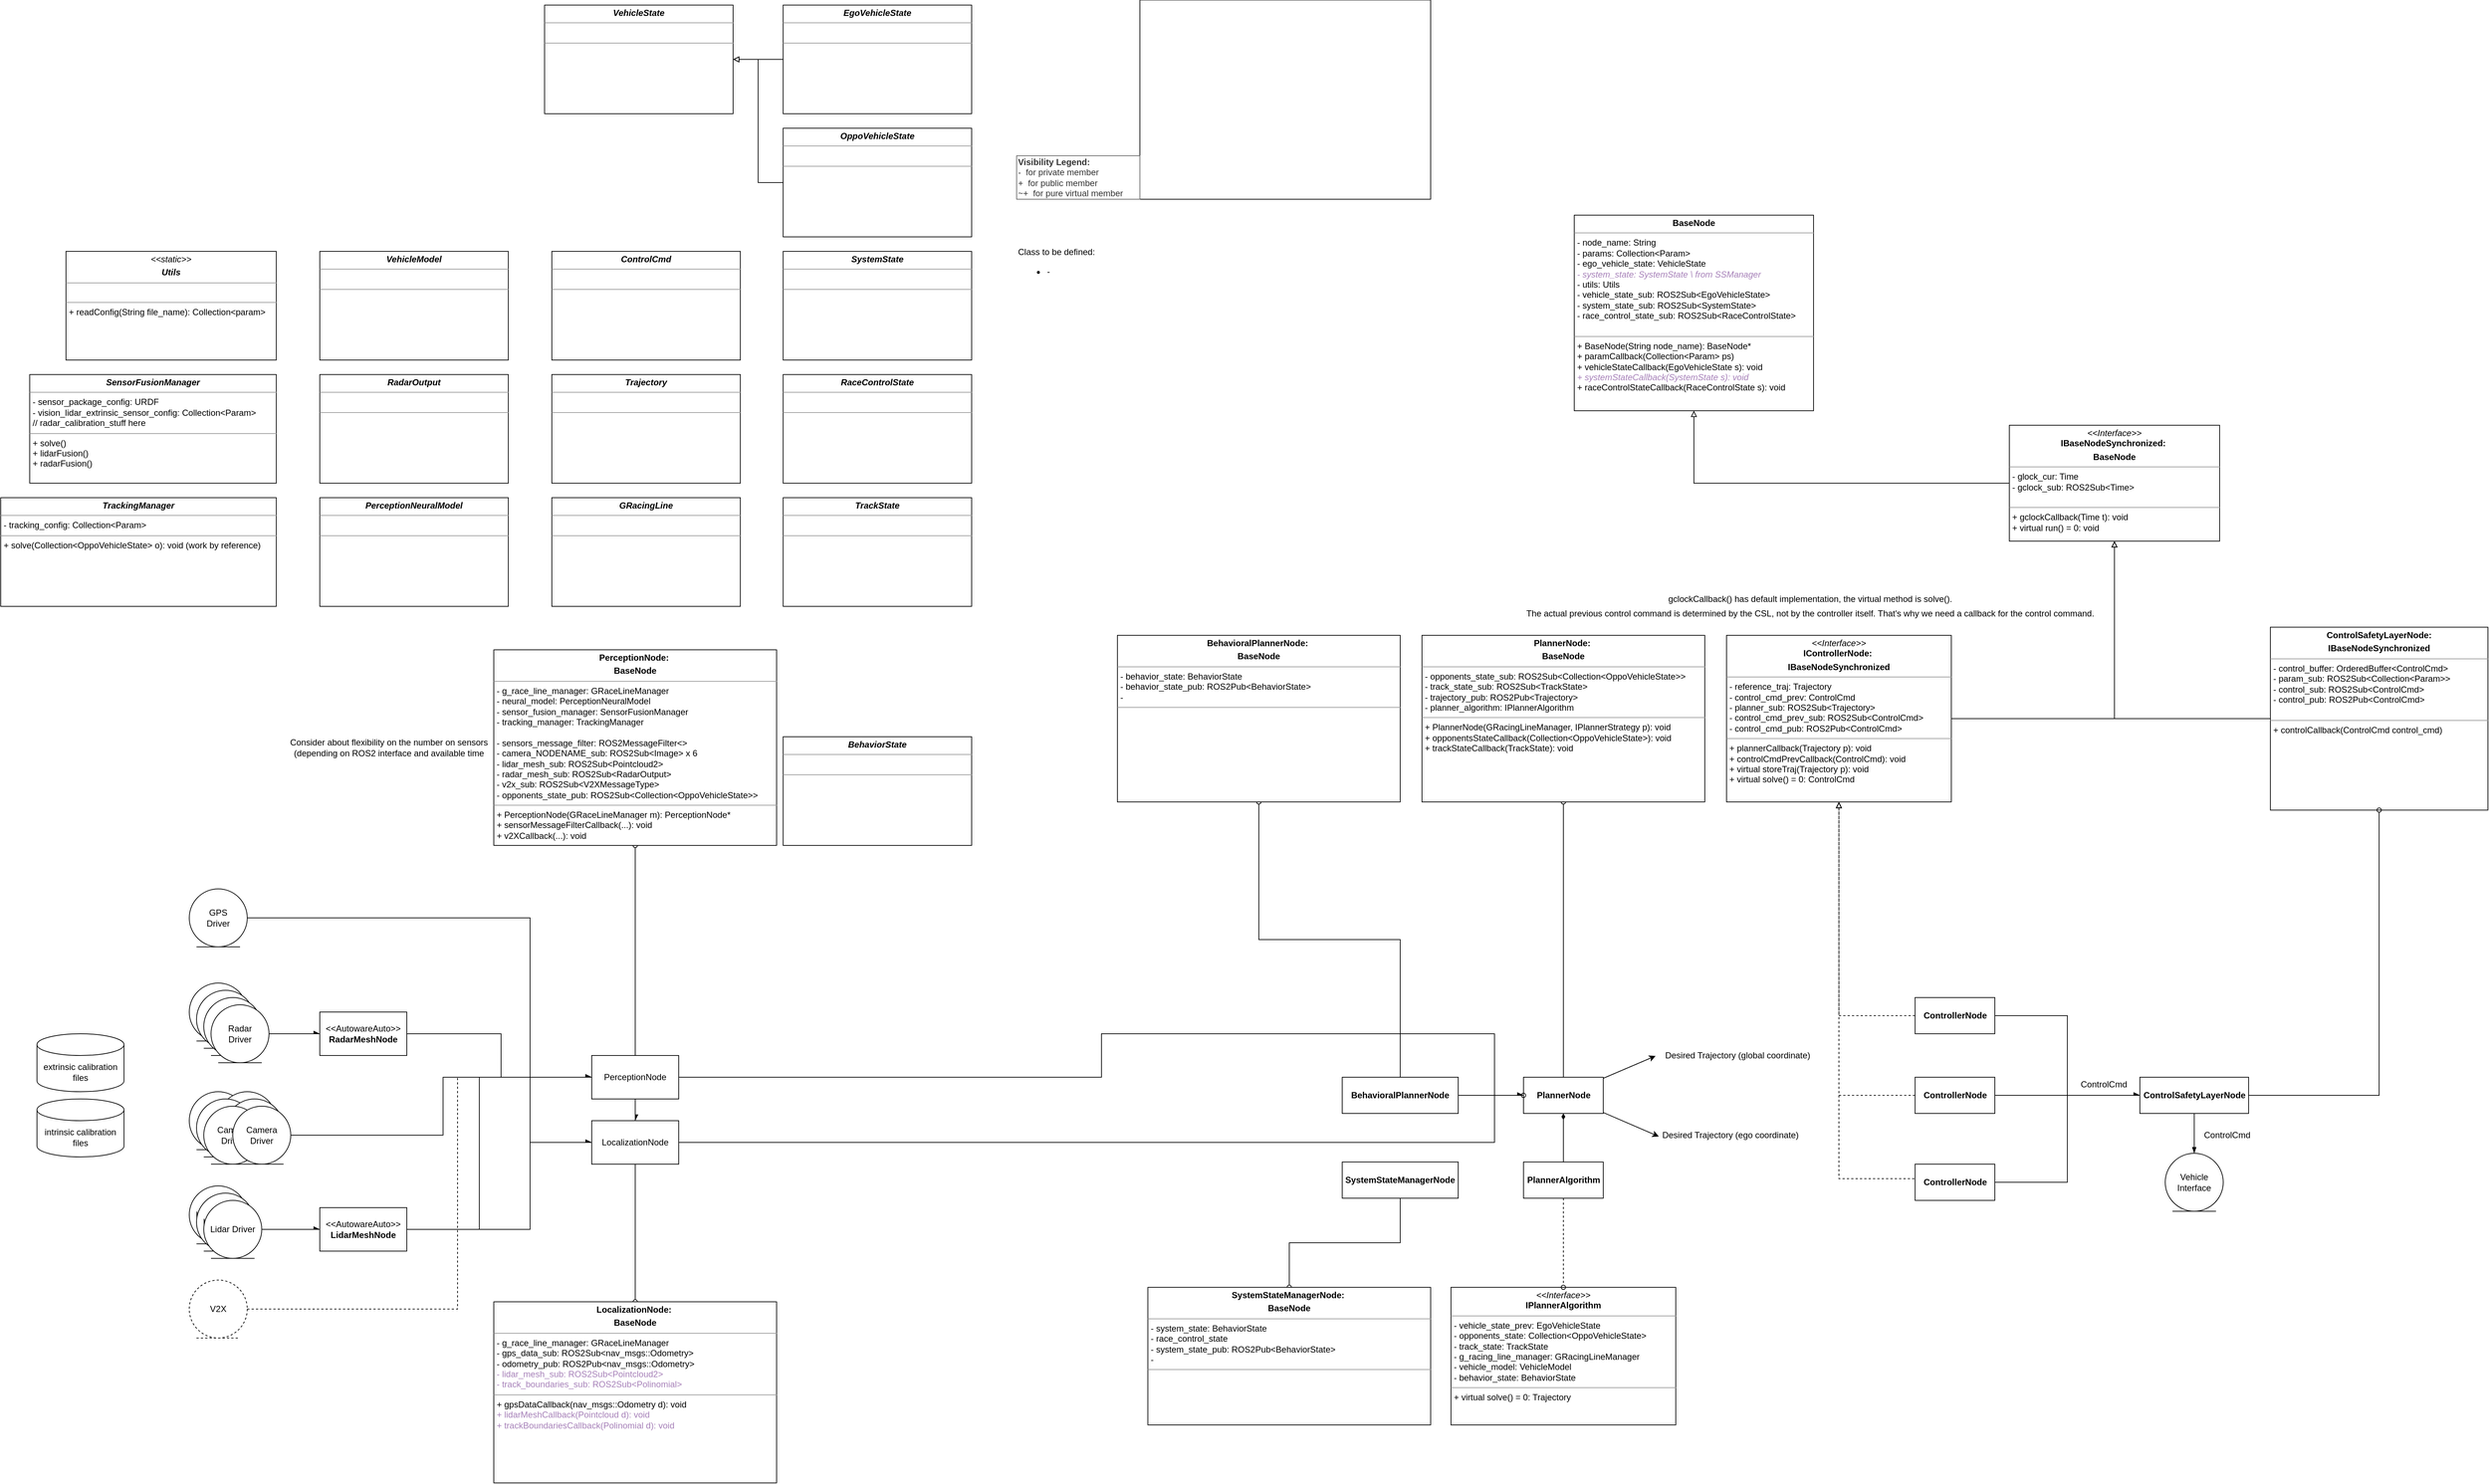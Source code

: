 <mxfile version="14.7.7" type="github">
  <diagram id="GWaFEUvVle04y2DJGK1i" name="Page-1">
    <mxGraphModel dx="4213" dy="1341" grid="1" gridSize="10" guides="1" tooltips="1" connect="1" arrows="1" fold="1" page="1" pageScale="1" pageWidth="1169" pageHeight="827" math="0" shadow="0">
      <root>
        <mxCell id="0" />
        <mxCell id="1" parent="0" />
        <mxCell id="kVEoM7wyfx6DlVpUFISO-16" style="rounded=0;orthogonalLoop=1;jettySize=auto;html=1;entryX=0.5;entryY=1;entryDx=0;entryDy=0;endArrow=block;endFill=0;edgeStyle=orthogonalEdgeStyle;dashed=1;" parent="1" source="kVEoM7wyfx6DlVpUFISO-14" target="kVEoM7wyfx6DlVpUFISO-24" edge="1">
          <mxGeometry relative="1" as="geometry">
            <mxPoint x="-75" y="160.0" as="targetPoint" />
            <Array as="points">
              <mxPoint x="-35" y="575" />
            </Array>
          </mxGeometry>
        </mxCell>
        <mxCell id="kVEoM7wyfx6DlVpUFISO-41" style="edgeStyle=orthogonalEdgeStyle;rounded=0;orthogonalLoop=1;jettySize=auto;html=1;entryX=0;entryY=0.5;entryDx=0;entryDy=0;endArrow=async;endFill=1;" parent="1" source="kVEoM7wyfx6DlVpUFISO-14" target="kVEoM7wyfx6DlVpUFISO-29" edge="1">
          <mxGeometry relative="1" as="geometry" />
        </mxCell>
        <mxCell id="kVEoM7wyfx6DlVpUFISO-14" value="ControllerNode" style="html=1;fontStyle=1" parent="1" vertex="1">
          <mxGeometry x="70" y="550" width="110" height="50" as="geometry" />
        </mxCell>
        <mxCell id="kVEoM7wyfx6DlVpUFISO-15" value="" style="shape=image;verticalLabelPosition=bottom;labelBackgroundColor=#ffffff;verticalAlign=top;aspect=fixed;imageAspect=0;image=https://i.stack.imgur.com/2ajCN.gif;imageBorder=#000000;" parent="1" vertex="1">
          <mxGeometry x="-999" y="-827" width="401" height="275" as="geometry" />
        </mxCell>
        <mxCell id="kVEoM7wyfx6DlVpUFISO-20" style="edgeStyle=orthogonalEdgeStyle;rounded=0;orthogonalLoop=1;jettySize=auto;html=1;entryX=0.5;entryY=1;entryDx=0;entryDy=0;endArrow=block;endFill=0;dashed=1;exitX=0;exitY=0.5;exitDx=0;exitDy=0;" parent="1" source="kVEoM7wyfx6DlVpUFISO-17" target="kVEoM7wyfx6DlVpUFISO-24" edge="1">
          <mxGeometry relative="1" as="geometry">
            <mxPoint x="-75" y="160.0" as="targetPoint" />
            <Array as="points">
              <mxPoint x="70" y="800" />
              <mxPoint x="-35" y="800" />
            </Array>
          </mxGeometry>
        </mxCell>
        <mxCell id="kVEoM7wyfx6DlVpUFISO-43" style="edgeStyle=orthogonalEdgeStyle;rounded=0;orthogonalLoop=1;jettySize=auto;html=1;entryX=0;entryY=0.5;entryDx=0;entryDy=0;endArrow=async;endFill=1;" parent="1" source="kVEoM7wyfx6DlVpUFISO-17" target="kVEoM7wyfx6DlVpUFISO-29" edge="1">
          <mxGeometry relative="1" as="geometry" />
        </mxCell>
        <mxCell id="kVEoM7wyfx6DlVpUFISO-17" value="ControllerNode" style="html=1;fontStyle=1" parent="1" vertex="1">
          <mxGeometry x="70" y="780" width="110" height="50" as="geometry" />
        </mxCell>
        <mxCell id="kVEoM7wyfx6DlVpUFISO-19" style="edgeStyle=orthogonalEdgeStyle;rounded=0;orthogonalLoop=1;jettySize=auto;html=1;endArrow=block;endFill=0;entryX=0.5;entryY=1;entryDx=0;entryDy=0;dashed=1;" parent="1" source="kVEoM7wyfx6DlVpUFISO-18" target="kVEoM7wyfx6DlVpUFISO-24" edge="1">
          <mxGeometry relative="1" as="geometry">
            <mxPoint x="-50" y="180" as="targetPoint" />
            <Array as="points">
              <mxPoint x="-35" y="685" />
            </Array>
          </mxGeometry>
        </mxCell>
        <mxCell id="kVEoM7wyfx6DlVpUFISO-42" style="edgeStyle=orthogonalEdgeStyle;rounded=0;orthogonalLoop=1;jettySize=auto;html=1;endArrow=async;endFill=1;" parent="1" source="kVEoM7wyfx6DlVpUFISO-18" target="kVEoM7wyfx6DlVpUFISO-29" edge="1">
          <mxGeometry relative="1" as="geometry" />
        </mxCell>
        <mxCell id="kVEoM7wyfx6DlVpUFISO-18" value="ControllerNode" style="html=1;fontStyle=1" parent="1" vertex="1">
          <mxGeometry x="70" y="660" width="110" height="50" as="geometry" />
        </mxCell>
        <mxCell id="kVEoM7wyfx6DlVpUFISO-39" style="edgeStyle=orthogonalEdgeStyle;rounded=0;orthogonalLoop=1;jettySize=auto;html=1;entryX=0.5;entryY=1;entryDx=0;entryDy=0;endArrow=block;endFill=0;" parent="1" source="kVEoM7wyfx6DlVpUFISO-24" target="kVEoM7wyfx6DlVpUFISO-36" edge="1">
          <mxGeometry relative="1" as="geometry" />
        </mxCell>
        <mxCell id="kVEoM7wyfx6DlVpUFISO-24" value="&lt;p style=&quot;margin: 0px ; margin-top: 4px ; text-align: center&quot;&gt;&lt;i&gt;&amp;lt;&amp;lt;Interface&amp;gt;&amp;gt;&lt;/i&gt;&lt;br&gt;&lt;b&gt;IControllerNode:&amp;nbsp;&lt;/b&gt;&lt;/p&gt;&lt;p style=&quot;margin: 0px ; margin-top: 4px ; text-align: center&quot;&gt;&lt;b&gt;IBaseNodeSynchronized&lt;/b&gt;&lt;/p&gt;&lt;hr size=&quot;1&quot;&gt;&lt;p style=&quot;margin: 0px 0px 0px 4px&quot;&gt;&lt;span&gt;- reference_traj: Trajectory&lt;/span&gt;&lt;br&gt;&lt;/p&gt;&lt;p style=&quot;margin: 0px ; margin-left: 4px&quot;&gt;&lt;span&gt;- control_cmd_prev: ControlCmd&lt;/span&gt;&lt;br&gt;&lt;/p&gt;&lt;p style=&quot;margin: 0px ; margin-left: 4px&quot;&gt;&lt;span&gt;- planner_sub: ROS2Sub&amp;lt;Trajectory&amp;gt;&lt;/span&gt;&lt;br&gt;&lt;/p&gt;&lt;p style=&quot;margin: 0px ; margin-left: 4px&quot;&gt;&lt;span&gt;- control_cmd_prev_sub: ROS2Sub&amp;lt;ControlCmd&amp;gt;&lt;/span&gt;&lt;br&gt;&lt;/p&gt;&lt;p style=&quot;margin: 0px ; margin-left: 4px&quot;&gt;- control_cmd_pub: ROS2Pub&amp;lt;ControlCmd&amp;gt;&lt;/p&gt;&lt;hr size=&quot;1&quot;&gt;&lt;p style=&quot;margin: 0px ; margin-left: 4px&quot;&gt;&lt;span&gt;+ plannerCallback(Trajectory&amp;nbsp;p): void&lt;/span&gt;&lt;br&gt;&lt;/p&gt;&lt;p style=&quot;margin: 0px ; margin-left: 4px&quot;&gt;&lt;span&gt;+ controlCmdPrevCallback(ControlCmd): void&lt;/span&gt;&lt;br&gt;&lt;/p&gt;&lt;p style=&quot;margin: 0px ; margin-left: 4px&quot;&gt;+ virtual storeTraj(Trajectory p): void&lt;br&gt;+ virtual solve() = 0: ControlCmd&lt;/p&gt;" style="verticalAlign=top;align=left;overflow=fill;fontSize=12;fontFamily=Helvetica;html=1;" parent="1" vertex="1">
          <mxGeometry x="-190" y="50" width="310" height="230" as="geometry" />
        </mxCell>
        <mxCell id="kVEoM7wyfx6DlVpUFISO-25" value="gclockCallback() has default implementation, the virtual method is solve()." style="text;html=1;align=center;verticalAlign=middle;resizable=0;points=[];autosize=1;strokeColor=none;" parent="1" vertex="1">
          <mxGeometry x="-280" y="-10" width="410" height="20" as="geometry" />
        </mxCell>
        <mxCell id="kVEoM7wyfx6DlVpUFISO-26" value="&lt;p style=&quot;margin: 0px ; margin-top: 4px ; text-align: center&quot;&gt;&lt;b&gt;ControlSafetyLayerNode:&lt;/b&gt;&lt;/p&gt;&lt;p style=&quot;margin: 0px ; margin-top: 4px ; text-align: center&quot;&gt;&lt;b&gt;IBaseNodeSynchronized&lt;/b&gt;&lt;b&gt;&lt;br&gt;&lt;/b&gt;&lt;/p&gt;&lt;hr size=&quot;1&quot;&gt;&lt;p style=&quot;margin: 0px ; margin-left: 4px&quot;&gt;&lt;span&gt;- control_buffer: OrderedBuffer&amp;lt;ControlCmd&amp;gt;&lt;/span&gt;&lt;br&gt;&lt;/p&gt;&lt;p style=&quot;margin: 0px 0px 0px 4px&quot;&gt;&lt;span&gt;- param_sub: ROS2Sub&amp;lt;Collection&amp;lt;Param&amp;gt;&amp;gt;&lt;/span&gt;&lt;br&gt;&lt;/p&gt;&lt;p style=&quot;margin: 0px ; margin-left: 4px&quot;&gt;- control_sub: ROS2Sub&amp;lt;ControlCmd&amp;gt;&lt;br&gt;&lt;/p&gt;&lt;p style=&quot;margin: 0px ; margin-left: 4px&quot;&gt;&lt;span&gt;- control_pub: ROS2Pub&amp;lt;ControlCmd&amp;gt;&lt;/span&gt;&lt;br&gt;&lt;/p&gt;&lt;p style=&quot;margin: 0px ; margin-left: 4px&quot;&gt;&lt;br&gt;&lt;/p&gt;&lt;hr size=&quot;1&quot;&gt;&lt;p style=&quot;margin: 0px 0px 0px 4px&quot;&gt;&lt;span&gt;+ controlCallback(ControlCmd control_cmd)&lt;/span&gt;&lt;/p&gt;" style="verticalAlign=top;align=left;overflow=fill;fontSize=12;fontFamily=Helvetica;html=1;" parent="1" vertex="1">
          <mxGeometry x="560" y="38.75" width="300" height="252.5" as="geometry" />
        </mxCell>
        <mxCell id="kVEoM7wyfx6DlVpUFISO-28" value="&lt;b&gt;Visibility Legend:&amp;nbsp;&lt;/b&gt;&lt;br&gt;-&amp;nbsp;&lt;span style=&quot;white-space: pre&quot;&gt; &lt;/span&gt;for private member&lt;br&gt;+&amp;nbsp;&lt;span style=&quot;white-space: pre&quot;&gt; &lt;/span&gt;for public member&lt;br&gt;~+ &lt;span style=&quot;white-space: pre&quot;&gt; &lt;/span&gt;for pure virtual member&amp;nbsp;" style="text;html=1;align=left;verticalAlign=middle;resizable=0;points=[];autosize=1;strokeColor=#666666;fontColor=#333333;fillColor=#FFFFFF;" parent="1" vertex="1">
          <mxGeometry x="-1169" y="-612" width="170" height="60" as="geometry" />
        </mxCell>
        <mxCell id="kVEoM7wyfx6DlVpUFISO-30" style="edgeStyle=orthogonalEdgeStyle;rounded=0;orthogonalLoop=1;jettySize=auto;html=1;entryX=0.5;entryY=1;entryDx=0;entryDy=0;endArrow=oval;endFill=0;" parent="1" source="kVEoM7wyfx6DlVpUFISO-29" target="kVEoM7wyfx6DlVpUFISO-26" edge="1">
          <mxGeometry relative="1" as="geometry" />
        </mxCell>
        <mxCell id="kVEoM7wyfx6DlVpUFISO-44" style="edgeStyle=orthogonalEdgeStyle;rounded=0;orthogonalLoop=1;jettySize=auto;html=1;endArrow=blockThin;endFill=1;" parent="1" source="kVEoM7wyfx6DlVpUFISO-29" target="kVEoM7wyfx6DlVpUFISO-40" edge="1">
          <mxGeometry relative="1" as="geometry" />
        </mxCell>
        <mxCell id="kVEoM7wyfx6DlVpUFISO-29" value="&lt;b&gt;ControlSafetyLayerNode&lt;br&gt;&lt;/b&gt;" style="html=1;" parent="1" vertex="1">
          <mxGeometry x="380" y="660" width="150" height="50" as="geometry" />
        </mxCell>
        <mxCell id="kVEoM7wyfx6DlVpUFISO-32" value="The actual previous control command is determined by the CSL, not by the controller itself. That&#39;s why we need a callback for the control command." style="text;html=1;align=center;verticalAlign=middle;resizable=0;points=[];autosize=1;strokeColor=none;" parent="1" vertex="1">
          <mxGeometry x="-475" y="10" width="800" height="20" as="geometry" />
        </mxCell>
        <mxCell id="kVEoM7wyfx6DlVpUFISO-33" value="&lt;p style=&quot;margin: 0px ; margin-top: 4px ; text-align: center&quot;&gt;&lt;b&gt;BaseNode&lt;/b&gt;&lt;/p&gt;&lt;hr size=&quot;1&quot;&gt;&lt;p style=&quot;margin: 0px 0px 0px 4px&quot;&gt;- node_name: String&lt;/p&gt;&lt;p style=&quot;margin: 0px 0px 0px 4px&quot;&gt;- params: Collection&amp;lt;Param&amp;gt;&lt;/p&gt;&lt;p style=&quot;margin: 0px 0px 0px 4px&quot;&gt;- ego_vehicle_state: VehicleState&lt;br&gt;&lt;/p&gt;&lt;p style=&quot;margin: 0px 0px 0px 4px&quot;&gt;&lt;i&gt;&lt;font color=&quot;#a680b8&quot;&gt;- system_state: SystemState \\ from SSManager&lt;/font&gt;&lt;/i&gt;&lt;/p&gt;&lt;p style=&quot;margin: 0px 0px 0px 4px&quot;&gt;- utils: Utils&lt;/p&gt;&lt;p style=&quot;margin: 0px 0px 0px 4px&quot;&gt;- vehicle_state_sub: ROS2Sub&amp;lt;EgoVehicleState&amp;gt;&lt;/p&gt;&lt;p style=&quot;margin: 0px 0px 0px 4px&quot;&gt;- system_state_sub: ROS2Sub&amp;lt;SystemState&amp;gt;&lt;/p&gt;&lt;p style=&quot;margin: 0px 0px 0px 4px&quot;&gt;- race_control_state_sub: ROS2Sub&amp;lt;RaceControlState&amp;gt;&lt;br&gt;&lt;/p&gt;&lt;div&gt;&lt;br&gt;&lt;/div&gt;&lt;hr size=&quot;1&quot;&gt;&lt;p style=&quot;margin: 0px 0px 0px 4px&quot;&gt;+ BaseNode(String node_name): BaseNode*&lt;/p&gt;&lt;p style=&quot;margin: 0px 0px 0px 4px&quot;&gt;+ paramCallback(Collection&amp;lt;Param&amp;gt; ps)&lt;/p&gt;&lt;p style=&quot;margin: 0px 0px 0px 4px&quot;&gt;&lt;span&gt;+ vehicleStateCallback(&lt;/span&gt;EgoVehicleState&lt;span&gt;&amp;nbsp;s): void&lt;/span&gt;&lt;br&gt;&lt;/p&gt;&lt;p style=&quot;margin: 0px 0px 0px 4px&quot;&gt;&lt;font color=&quot;#a680b8&quot;&gt;&lt;i&gt;+ systemStateCallback(SystemState s): void&lt;/i&gt;&lt;/font&gt;&lt;/p&gt;&lt;p style=&quot;margin: 0px 0px 0px 4px&quot;&gt;+ raceControlStateCallback(RaceControlState s): void&lt;br&gt;&lt;/p&gt;&lt;div&gt;&lt;br&gt;&lt;/div&gt;&lt;div&gt;&lt;br&gt;&lt;/div&gt;" style="verticalAlign=top;align=left;overflow=fill;fontSize=12;fontFamily=Helvetica;html=1;fillColor=#FFFFFF;" parent="1" vertex="1">
          <mxGeometry x="-400" y="-530" width="330" height="270" as="geometry" />
        </mxCell>
        <mxCell id="kVEoM7wyfx6DlVpUFISO-37" value="" style="edgeStyle=orthogonalEdgeStyle;rounded=0;orthogonalLoop=1;jettySize=auto;html=1;endArrow=block;endFill=0;" parent="1" source="kVEoM7wyfx6DlVpUFISO-36" target="kVEoM7wyfx6DlVpUFISO-33" edge="1">
          <mxGeometry relative="1" as="geometry" />
        </mxCell>
        <mxCell id="kVEoM7wyfx6DlVpUFISO-38" style="edgeStyle=orthogonalEdgeStyle;rounded=0;orthogonalLoop=1;jettySize=auto;html=1;endArrow=block;endFill=0;exitX=0;exitY=0.5;exitDx=0;exitDy=0;" parent="1" source="kVEoM7wyfx6DlVpUFISO-26" target="kVEoM7wyfx6DlVpUFISO-36" edge="1">
          <mxGeometry relative="1" as="geometry">
            <Array as="points">
              <mxPoint x="345" y="165" />
            </Array>
          </mxGeometry>
        </mxCell>
        <mxCell id="kVEoM7wyfx6DlVpUFISO-36" value="&lt;p style=&quot;margin: 0px ; margin-top: 4px ; text-align: center&quot;&gt;&lt;i&gt;&amp;lt;&amp;lt;Interface&amp;gt;&amp;gt;&lt;/i&gt;&lt;br&gt;&lt;b&gt;IBaseNodeSynchronized:&amp;nbsp;&lt;/b&gt;&lt;/p&gt;&lt;p style=&quot;margin: 0px ; margin-top: 4px ; text-align: center&quot;&gt;&lt;b&gt;BaseNode&lt;/b&gt;&lt;/p&gt;&lt;hr size=&quot;1&quot;&gt;&lt;p style=&quot;margin: 0px 0px 0px 4px&quot;&gt;- glock_cur: Time&lt;/p&gt;&lt;p style=&quot;margin: 0px 0px 0px 4px&quot;&gt;- gclock_sub: ROS2Sub&amp;lt;Time&amp;gt;&lt;/p&gt;&lt;div&gt;&lt;br&gt;&lt;/div&gt;&lt;hr size=&quot;1&quot;&gt;&lt;p style=&quot;margin: 0px 0px 0px 4px&quot;&gt;+ gclockCallback(Time t): void&lt;br&gt;&lt;/p&gt;&lt;p style=&quot;margin: 0px 0px 0px 4px&quot;&gt;+ virtual run() = 0: void&lt;/p&gt;&lt;div&gt;&lt;br&gt;&lt;/div&gt;" style="verticalAlign=top;align=left;overflow=fill;fontSize=12;fontFamily=Helvetica;html=1;fillColor=#FFFFFF;" parent="1" vertex="1">
          <mxGeometry x="200" y="-240" width="290" height="160" as="geometry" />
        </mxCell>
        <mxCell id="kVEoM7wyfx6DlVpUFISO-40" value="Vehicle Interface" style="ellipse;shape=umlEntity;whiteSpace=wrap;html=1;fillColor=#FFFFFF;" parent="1" vertex="1">
          <mxGeometry x="415" y="765" width="80" height="80" as="geometry" />
        </mxCell>
        <mxCell id="kVEoM7wyfx6DlVpUFISO-45" value="ControlCmd" style="text;html=1;align=center;verticalAlign=middle;resizable=0;points=[];autosize=1;strokeColor=none;" parent="1" vertex="1">
          <mxGeometry x="290" y="660" width="80" height="20" as="geometry" />
        </mxCell>
        <mxCell id="kVEoM7wyfx6DlVpUFISO-46" value="ControlCmd" style="text;html=1;align=center;verticalAlign=middle;resizable=0;points=[];autosize=1;strokeColor=none;" parent="1" vertex="1">
          <mxGeometry x="460" y="730" width="80" height="20" as="geometry" />
        </mxCell>
        <mxCell id="X6_zLfN0Bw44AlQSeXI6-1" value="Desired Trajectory (global coordinate)" style="text;html=1;align=center;verticalAlign=middle;resizable=0;points=[];autosize=1;strokeColor=none;" vertex="1" parent="1">
          <mxGeometry x="-285" y="620" width="220" height="20" as="geometry" />
        </mxCell>
        <mxCell id="X6_zLfN0Bw44AlQSeXI6-2" value="Desired Trajectory (ego coordinate)" style="text;html=1;align=center;verticalAlign=middle;resizable=0;points=[];autosize=1;strokeColor=none;" vertex="1" parent="1">
          <mxGeometry x="-285" y="730" width="200" height="20" as="geometry" />
        </mxCell>
        <mxCell id="X6_zLfN0Bw44AlQSeXI6-4" style="rounded=0;orthogonalLoop=1;jettySize=auto;html=1;entryX=-0.013;entryY=0.532;entryDx=0;entryDy=0;entryPerimeter=0;" edge="1" parent="1" source="X6_zLfN0Bw44AlQSeXI6-3" target="X6_zLfN0Bw44AlQSeXI6-1">
          <mxGeometry relative="1" as="geometry" />
        </mxCell>
        <mxCell id="X6_zLfN0Bw44AlQSeXI6-5" style="edgeStyle=none;rounded=0;orthogonalLoop=1;jettySize=auto;html=1;entryX=0.008;entryY=0.588;entryDx=0;entryDy=0;entryPerimeter=0;" edge="1" parent="1" source="X6_zLfN0Bw44AlQSeXI6-3" target="X6_zLfN0Bw44AlQSeXI6-2">
          <mxGeometry relative="1" as="geometry" />
        </mxCell>
        <mxCell id="X6_zLfN0Bw44AlQSeXI6-10" style="edgeStyle=orthogonalEdgeStyle;rounded=0;orthogonalLoop=1;jettySize=auto;html=1;entryX=0.5;entryY=1;entryDx=0;entryDy=0;endArrow=oval;endFill=0;" edge="1" parent="1" source="X6_zLfN0Bw44AlQSeXI6-3" target="X6_zLfN0Bw44AlQSeXI6-7">
          <mxGeometry relative="1" as="geometry" />
        </mxCell>
        <mxCell id="X6_zLfN0Bw44AlQSeXI6-3" value="PlannerNode" style="html=1;fontStyle=1" vertex="1" parent="1">
          <mxGeometry x="-470" y="660" width="110" height="50" as="geometry" />
        </mxCell>
        <mxCell id="X6_zLfN0Bw44AlQSeXI6-7" value="&lt;p style=&quot;margin: 0px ; margin-top: 4px ; text-align: center&quot;&gt;&lt;b&gt;PlannerNode:&amp;nbsp;&lt;/b&gt;&lt;/p&gt;&lt;p style=&quot;margin: 0px ; margin-top: 4px ; text-align: center&quot;&gt;&lt;b&gt;BaseNode&lt;/b&gt;&lt;/p&gt;&lt;hr size=&quot;1&quot;&gt;&lt;p style=&quot;margin: 0px 0px 0px 4px&quot;&gt;&lt;span&gt;- opponents_state_sub: ROS2Sub&amp;lt;Collection&amp;lt;OppoVehicleState&amp;gt;&amp;gt;&lt;/span&gt;&lt;br&gt;&lt;/p&gt;&lt;p style=&quot;margin: 0px 0px 0px 4px&quot;&gt;- track_state_sub: ROS2Sub&amp;lt;TrackState&amp;gt;&lt;/p&gt;&lt;p style=&quot;margin: 0px ; margin-left: 4px&quot;&gt;- trajectory_pub: ROS2Pub&amp;lt;Trajectory&amp;gt;&lt;/p&gt;&lt;p style=&quot;margin: 0px ; margin-left: 4px&quot;&gt;- planner_algorithm: IPlannerAlgorithm&lt;/p&gt;&lt;hr size=&quot;1&quot;&gt;&lt;p style=&quot;margin: 0px ; margin-left: 4px&quot;&gt;&lt;span&gt;+ PlannerNode(GRacingLineManager, IPlannerStrategy p): void&lt;/span&gt;&lt;/p&gt;&lt;p style=&quot;margin: 0px ; margin-left: 4px&quot;&gt;&lt;span&gt;+&amp;nbsp;&lt;/span&gt;opponentsState&lt;span&gt;Callback(Collection&amp;lt;OppoVehicleState&amp;gt;): void&lt;/span&gt;&lt;br&gt;&lt;/p&gt;&lt;p style=&quot;margin: 0px ; margin-left: 4px&quot;&gt;&lt;span&gt;+ trackStateCallback(TrackState): void&lt;/span&gt;&lt;/p&gt;" style="verticalAlign=top;align=left;overflow=fill;fontSize=12;fontFamily=Helvetica;html=1;" vertex="1" parent="1">
          <mxGeometry x="-610" y="50" width="390" height="230" as="geometry" />
        </mxCell>
        <mxCell id="X6_zLfN0Bw44AlQSeXI6-8" value="&lt;p style=&quot;margin: 0px ; margin-top: 4px ; text-align: center&quot;&gt;&lt;i&gt;&amp;lt;&amp;lt;Interface&amp;gt;&amp;gt;&lt;/i&gt;&lt;br&gt;&lt;span style=&quot;text-align: left&quot;&gt;&lt;b&gt;IPlannerAlgorithm&lt;/b&gt;&lt;/span&gt;&lt;br&gt;&lt;/p&gt;&lt;hr size=&quot;1&quot;&gt;&lt;p style=&quot;margin: 0px 0px 0px 4px&quot;&gt;- vehicle_state_prev: EgoVehicleState&lt;/p&gt;&lt;p style=&quot;margin: 0px 0px 0px 4px&quot;&gt;- opponents_state: Collection&amp;lt;OppoVehicleState&amp;gt;&lt;/p&gt;&lt;p style=&quot;margin: 0px 0px 0px 4px&quot;&gt;- track_state: TrackState&lt;br&gt;&lt;/p&gt;&lt;p style=&quot;margin: 0px 0px 0px 4px&quot;&gt;- g_racing_line_manager: GRacingLineManager&lt;/p&gt;&lt;p style=&quot;margin: 0px 0px 0px 4px&quot;&gt;- vehicle_model: VehicleModel&lt;/p&gt;&lt;p style=&quot;margin: 0px 0px 0px 4px&quot;&gt;- behavior_state: BehaviorState&lt;/p&gt;&lt;hr size=&quot;1&quot;&gt;&lt;p style=&quot;margin: 0px ; margin-left: 4px&quot;&gt;&lt;span&gt;+ virtual solve() = 0: Trajectory&lt;br&gt;&lt;/span&gt;&lt;/p&gt;" style="verticalAlign=top;align=left;overflow=fill;fontSize=12;fontFamily=Helvetica;html=1;" vertex="1" parent="1">
          <mxGeometry x="-570" y="950" width="310" height="190" as="geometry" />
        </mxCell>
        <mxCell id="X6_zLfN0Bw44AlQSeXI6-14" value="" style="edgeStyle=orthogonalEdgeStyle;rounded=0;orthogonalLoop=1;jettySize=auto;html=1;endArrow=diamondThin;endFill=1;" edge="1" parent="1" source="X6_zLfN0Bw44AlQSeXI6-12" target="X6_zLfN0Bw44AlQSeXI6-3">
          <mxGeometry relative="1" as="geometry" />
        </mxCell>
        <mxCell id="X6_zLfN0Bw44AlQSeXI6-15" style="edgeStyle=orthogonalEdgeStyle;rounded=0;orthogonalLoop=1;jettySize=auto;html=1;endArrow=oval;endFill=0;dashed=1;" edge="1" parent="1" source="X6_zLfN0Bw44AlQSeXI6-12" target="X6_zLfN0Bw44AlQSeXI6-8">
          <mxGeometry relative="1" as="geometry" />
        </mxCell>
        <mxCell id="X6_zLfN0Bw44AlQSeXI6-12" value="&lt;span style=&quot;text-align: left&quot;&gt;PlannerAlgorithm&lt;/span&gt;" style="html=1;fontStyle=1" vertex="1" parent="1">
          <mxGeometry x="-470" y="777" width="110" height="50" as="geometry" />
        </mxCell>
        <mxCell id="X6_zLfN0Bw44AlQSeXI6-21" style="edgeStyle=orthogonalEdgeStyle;rounded=0;orthogonalLoop=1;jettySize=auto;html=1;entryX=0.5;entryY=1;entryDx=0;entryDy=0;endArrow=oval;endFill=0;" edge="1" parent="1" source="X6_zLfN0Bw44AlQSeXI6-16" target="X6_zLfN0Bw44AlQSeXI6-18">
          <mxGeometry relative="1" as="geometry" />
        </mxCell>
        <mxCell id="X6_zLfN0Bw44AlQSeXI6-16" value="BehavioralPlannerNode" style="whiteSpace=wrap;html=1;fontStyle=1" vertex="1" parent="1">
          <mxGeometry x="-720" y="660" width="160" height="50" as="geometry" />
        </mxCell>
        <mxCell id="X6_zLfN0Bw44AlQSeXI6-17" style="rounded=0;orthogonalLoop=1;jettySize=auto;html=1;endArrow=async;endFill=1;exitX=1;exitY=0.5;exitDx=0;exitDy=0;entryX=0;entryY=0.5;entryDx=0;entryDy=0;" edge="1" parent="1" source="X6_zLfN0Bw44AlQSeXI6-16" target="X6_zLfN0Bw44AlQSeXI6-3">
          <mxGeometry relative="1" as="geometry">
            <mxPoint x="-670" y="600" as="sourcePoint" />
            <mxPoint x="-510" y="600" as="targetPoint" />
          </mxGeometry>
        </mxCell>
        <mxCell id="X6_zLfN0Bw44AlQSeXI6-18" value="&lt;p style=&quot;margin: 0px ; margin-top: 4px ; text-align: center&quot;&gt;&lt;b&gt;BehavioralPlannerNode:&amp;nbsp;&lt;/b&gt;&lt;/p&gt;&lt;p style=&quot;margin: 0px ; margin-top: 4px ; text-align: center&quot;&gt;&lt;b&gt;BaseNode&lt;/b&gt;&lt;/p&gt;&lt;hr size=&quot;1&quot;&gt;&lt;p style=&quot;margin: 0px 0px 0px 4px&quot;&gt;- behavior_state: BehaviorState&lt;/p&gt;&lt;p style=&quot;margin: 0px 0px 0px 4px&quot;&gt;- behavior_state_pub: ROS2Pub&amp;lt;BehaviorState&amp;gt;&lt;/p&gt;&lt;p style=&quot;margin: 0px 0px 0px 4px&quot;&gt;-&amp;nbsp;&lt;/p&gt;&lt;hr size=&quot;1&quot;&gt;&lt;p style=&quot;margin: 0px ; margin-left: 4px&quot;&gt;&lt;br&gt;&lt;/p&gt;" style="verticalAlign=top;align=left;overflow=fill;fontSize=12;fontFamily=Helvetica;html=1;" vertex="1" parent="1">
          <mxGeometry x="-1030" y="50" width="390" height="230" as="geometry" />
        </mxCell>
        <mxCell id="X6_zLfN0Bw44AlQSeXI6-20" value="&lt;div&gt;Class to be defined:&lt;/div&gt;&lt;ul&gt;&lt;li&gt;-&lt;/li&gt;&lt;/ul&gt;" style="text;html=1;align=left;verticalAlign=middle;resizable=0;points=[];autosize=1;strokeColor=none;" vertex="1" parent="1">
          <mxGeometry x="-1169" y="-490" width="120" height="60" as="geometry" />
        </mxCell>
        <mxCell id="X6_zLfN0Bw44AlQSeXI6-24" style="edgeStyle=orthogonalEdgeStyle;rounded=0;orthogonalLoop=1;jettySize=auto;html=1;entryX=0.5;entryY=0;entryDx=0;entryDy=0;endArrow=oval;endFill=0;" edge="1" parent="1" source="X6_zLfN0Bw44AlQSeXI6-22" target="X6_zLfN0Bw44AlQSeXI6-23">
          <mxGeometry relative="1" as="geometry" />
        </mxCell>
        <mxCell id="X6_zLfN0Bw44AlQSeXI6-22" value="SystemStateManagerNode" style="whiteSpace=wrap;html=1;fontStyle=1" vertex="1" parent="1">
          <mxGeometry x="-720" y="777" width="160" height="50" as="geometry" />
        </mxCell>
        <mxCell id="X6_zLfN0Bw44AlQSeXI6-23" value="&lt;p style=&quot;margin: 0px ; margin-top: 4px ; text-align: center&quot;&gt;&lt;b&gt;SystemStateManagerNode:&amp;nbsp;&lt;/b&gt;&lt;/p&gt;&lt;p style=&quot;margin: 0px ; margin-top: 4px ; text-align: center&quot;&gt;&lt;b&gt;BaseNode&lt;/b&gt;&lt;/p&gt;&lt;hr size=&quot;1&quot;&gt;&lt;p style=&quot;margin: 0px 0px 0px 4px&quot;&gt;- system_state: BehaviorState&lt;/p&gt;&lt;p style=&quot;margin: 0px 0px 0px 4px&quot;&gt;- race_control_state&lt;/p&gt;&lt;p style=&quot;margin: 0px 0px 0px 4px&quot;&gt;- system_state_pub: ROS2Pub&amp;lt;BehaviorState&amp;gt;&lt;/p&gt;&lt;p style=&quot;margin: 0px 0px 0px 4px&quot;&gt;-&amp;nbsp;&lt;/p&gt;&lt;hr size=&quot;1&quot;&gt;&lt;p style=&quot;margin: 0px ; margin-left: 4px&quot;&gt;&lt;br&gt;&lt;/p&gt;" style="verticalAlign=top;align=left;overflow=fill;fontSize=12;fontFamily=Helvetica;html=1;" vertex="1" parent="1">
          <mxGeometry x="-988" y="950" width="390" height="190" as="geometry" />
        </mxCell>
        <mxCell id="X6_zLfN0Bw44AlQSeXI6-26" value="&lt;p style=&quot;margin: 0px ; margin-top: 4px ; text-align: center&quot;&gt;&lt;i&gt;&lt;b&gt;VehicleState&lt;/b&gt;&lt;/i&gt;&lt;/p&gt;&lt;hr size=&quot;1&quot;&gt;&lt;p style=&quot;margin: 0px 0px 0px 4px&quot;&gt;&lt;span&gt;&amp;nbsp;&lt;/span&gt;&lt;br&gt;&lt;/p&gt;&lt;hr size=&quot;1&quot;&gt;&lt;p style=&quot;margin: 0px ; margin-left: 4px&quot;&gt;&lt;br&gt;&lt;/p&gt;" style="verticalAlign=top;align=left;overflow=fill;fontSize=12;fontFamily=Helvetica;html=1;" vertex="1" parent="1">
          <mxGeometry x="-1820" y="-820" width="260" height="150" as="geometry" />
        </mxCell>
        <mxCell id="X6_zLfN0Bw44AlQSeXI6-31" style="edgeStyle=orthogonalEdgeStyle;rounded=0;orthogonalLoop=1;jettySize=auto;html=1;entryX=1;entryY=0.5;entryDx=0;entryDy=0;endArrow=block;endFill=0;" edge="1" parent="1" source="X6_zLfN0Bw44AlQSeXI6-27" target="X6_zLfN0Bw44AlQSeXI6-26">
          <mxGeometry relative="1" as="geometry" />
        </mxCell>
        <mxCell id="X6_zLfN0Bw44AlQSeXI6-27" value="&lt;p style=&quot;margin: 0px ; margin-top: 4px ; text-align: center&quot;&gt;&lt;i&gt;&lt;b&gt;EgoVehicleState&lt;/b&gt;&lt;/i&gt;&lt;/p&gt;&lt;hr size=&quot;1&quot;&gt;&lt;p style=&quot;margin: 0px 0px 0px 4px&quot;&gt;&lt;span&gt;&amp;nbsp;&lt;/span&gt;&lt;br&gt;&lt;/p&gt;&lt;hr size=&quot;1&quot;&gt;&lt;p style=&quot;margin: 0px ; margin-left: 4px&quot;&gt;&lt;br&gt;&lt;/p&gt;" style="verticalAlign=top;align=left;overflow=fill;fontSize=12;fontFamily=Helvetica;html=1;" vertex="1" parent="1">
          <mxGeometry x="-1491" y="-820" width="260" height="150" as="geometry" />
        </mxCell>
        <mxCell id="X6_zLfN0Bw44AlQSeXI6-29" style="edgeStyle=orthogonalEdgeStyle;rounded=0;orthogonalLoop=1;jettySize=auto;html=1;entryX=1;entryY=0.5;entryDx=0;entryDy=0;endArrow=block;endFill=0;" edge="1" parent="1" source="X6_zLfN0Bw44AlQSeXI6-28" target="X6_zLfN0Bw44AlQSeXI6-26">
          <mxGeometry relative="1" as="geometry" />
        </mxCell>
        <mxCell id="X6_zLfN0Bw44AlQSeXI6-28" value="&lt;p style=&quot;margin: 0px ; margin-top: 4px ; text-align: center&quot;&gt;&lt;i&gt;&lt;b&gt;OppoVehicleState&lt;/b&gt;&lt;/i&gt;&lt;/p&gt;&lt;hr size=&quot;1&quot;&gt;&lt;p style=&quot;margin: 0px 0px 0px 4px&quot;&gt;&lt;span&gt;&amp;nbsp;&lt;/span&gt;&lt;br&gt;&lt;/p&gt;&lt;hr size=&quot;1&quot;&gt;&lt;p style=&quot;margin: 0px ; margin-left: 4px&quot;&gt;&lt;br&gt;&lt;/p&gt;" style="verticalAlign=top;align=left;overflow=fill;fontSize=12;fontFamily=Helvetica;html=1;" vertex="1" parent="1">
          <mxGeometry x="-1491" y="-650" width="260" height="150" as="geometry" />
        </mxCell>
        <mxCell id="X6_zLfN0Bw44AlQSeXI6-32" value="&lt;p style=&quot;margin: 0px ; margin-top: 4px ; text-align: center&quot;&gt;&lt;i&gt;&lt;b&gt;SystemState&lt;/b&gt;&lt;/i&gt;&lt;/p&gt;&lt;hr size=&quot;1&quot;&gt;&lt;p style=&quot;margin: 0px 0px 0px 4px&quot;&gt;&lt;span&gt;&amp;nbsp;&lt;/span&gt;&lt;br&gt;&lt;/p&gt;&lt;hr size=&quot;1&quot;&gt;&lt;p style=&quot;margin: 0px ; margin-left: 4px&quot;&gt;&lt;br&gt;&lt;/p&gt;" style="verticalAlign=top;align=left;overflow=fill;fontSize=12;fontFamily=Helvetica;html=1;" vertex="1" parent="1">
          <mxGeometry x="-1491" y="-480" width="260" height="150" as="geometry" />
        </mxCell>
        <mxCell id="X6_zLfN0Bw44AlQSeXI6-35" value="&lt;p style=&quot;margin: 0px ; margin-top: 4px ; text-align: center&quot;&gt;&lt;i&gt;&lt;b&gt;RaceControlState&lt;/b&gt;&lt;/i&gt;&lt;/p&gt;&lt;hr size=&quot;1&quot;&gt;&lt;p style=&quot;margin: 0px 0px 0px 4px&quot;&gt;&lt;span&gt;&amp;nbsp;&lt;/span&gt;&lt;br&gt;&lt;/p&gt;&lt;hr size=&quot;1&quot;&gt;&lt;p style=&quot;margin: 0px ; margin-left: 4px&quot;&gt;&lt;br&gt;&lt;/p&gt;" style="verticalAlign=top;align=left;overflow=fill;fontSize=12;fontFamily=Helvetica;html=1;" vertex="1" parent="1">
          <mxGeometry x="-1491" y="-310" width="260" height="150" as="geometry" />
        </mxCell>
        <mxCell id="X6_zLfN0Bw44AlQSeXI6-37" value="&lt;p style=&quot;margin: 0px ; margin-top: 4px ; text-align: center&quot;&gt;&lt;i&gt;&lt;b&gt;ControlCmd&lt;/b&gt;&lt;/i&gt;&lt;/p&gt;&lt;hr size=&quot;1&quot;&gt;&lt;p style=&quot;margin: 0px 0px 0px 4px&quot;&gt;&lt;span&gt;&amp;nbsp;&lt;/span&gt;&lt;br&gt;&lt;/p&gt;&lt;hr size=&quot;1&quot;&gt;&lt;p style=&quot;margin: 0px ; margin-left: 4px&quot;&gt;&lt;br&gt;&lt;/p&gt;" style="verticalAlign=top;align=left;overflow=fill;fontSize=12;fontFamily=Helvetica;html=1;" vertex="1" parent="1">
          <mxGeometry x="-1810" y="-480" width="260" height="150" as="geometry" />
        </mxCell>
        <mxCell id="X6_zLfN0Bw44AlQSeXI6-38" value="&lt;p style=&quot;margin: 0px ; margin-top: 4px ; text-align: center&quot;&gt;&lt;b&gt;&lt;i&gt;Trajectory&lt;/i&gt;&lt;/b&gt;&lt;/p&gt;&lt;hr size=&quot;1&quot;&gt;&lt;p style=&quot;margin: 0px 0px 0px 4px&quot;&gt;&lt;span&gt;&amp;nbsp;&lt;/span&gt;&lt;br&gt;&lt;/p&gt;&lt;hr size=&quot;1&quot;&gt;&lt;p style=&quot;margin: 0px ; margin-left: 4px&quot;&gt;&lt;br&gt;&lt;/p&gt;" style="verticalAlign=top;align=left;overflow=fill;fontSize=12;fontFamily=Helvetica;html=1;" vertex="1" parent="1">
          <mxGeometry x="-1810" y="-310" width="260" height="150" as="geometry" />
        </mxCell>
        <mxCell id="X6_zLfN0Bw44AlQSeXI6-39" value="&lt;p style=&quot;margin: 0px ; margin-top: 4px ; text-align: center&quot;&gt;&lt;b&gt;&lt;i&gt;TrackState&lt;/i&gt;&lt;/b&gt;&lt;/p&gt;&lt;hr size=&quot;1&quot;&gt;&lt;p style=&quot;margin: 0px 0px 0px 4px&quot;&gt;&lt;span&gt;&amp;nbsp;&lt;/span&gt;&lt;br&gt;&lt;/p&gt;&lt;hr size=&quot;1&quot;&gt;&lt;p style=&quot;margin: 0px ; margin-left: 4px&quot;&gt;&lt;br&gt;&lt;/p&gt;" style="verticalAlign=top;align=left;overflow=fill;fontSize=12;fontFamily=Helvetica;html=1;" vertex="1" parent="1">
          <mxGeometry x="-1491" y="-140" width="260" height="150" as="geometry" />
        </mxCell>
        <mxCell id="X6_zLfN0Bw44AlQSeXI6-40" value="&lt;p style=&quot;margin: 0px ; margin-top: 4px ; text-align: center&quot;&gt;&lt;b&gt;&lt;i&gt;GRacingLine&lt;/i&gt;&lt;/b&gt;&lt;/p&gt;&lt;hr size=&quot;1&quot;&gt;&lt;p style=&quot;margin: 0px 0px 0px 4px&quot;&gt;&lt;span&gt;&amp;nbsp;&lt;/span&gt;&lt;br&gt;&lt;/p&gt;&lt;hr size=&quot;1&quot;&gt;&lt;p style=&quot;margin: 0px ; margin-left: 4px&quot;&gt;&lt;br&gt;&lt;/p&gt;" style="verticalAlign=top;align=left;overflow=fill;fontSize=12;fontFamily=Helvetica;html=1;" vertex="1" parent="1">
          <mxGeometry x="-1810" y="-140" width="260" height="150" as="geometry" />
        </mxCell>
        <mxCell id="X6_zLfN0Bw44AlQSeXI6-41" value="&lt;p style=&quot;margin: 0px ; margin-top: 4px ; text-align: center&quot;&gt;&lt;b&gt;&lt;i&gt;VehicleModel&lt;/i&gt;&lt;/b&gt;&lt;/p&gt;&lt;hr size=&quot;1&quot;&gt;&lt;p style=&quot;margin: 0px 0px 0px 4px&quot;&gt;&lt;span&gt;&amp;nbsp;&lt;/span&gt;&lt;br&gt;&lt;/p&gt;&lt;hr size=&quot;1&quot;&gt;&lt;p style=&quot;margin: 0px ; margin-left: 4px&quot;&gt;&lt;br&gt;&lt;/p&gt;" style="verticalAlign=top;align=left;overflow=fill;fontSize=12;fontFamily=Helvetica;html=1;" vertex="1" parent="1">
          <mxGeometry x="-2130" y="-480" width="260" height="150" as="geometry" />
        </mxCell>
        <mxCell id="X6_zLfN0Bw44AlQSeXI6-43" value="&lt;p style=&quot;margin: 0px ; margin-top: 4px ; text-align: center&quot;&gt;&lt;b&gt;&lt;i&gt;BehaviorState&lt;/i&gt;&lt;/b&gt;&lt;/p&gt;&lt;hr size=&quot;1&quot;&gt;&lt;p style=&quot;margin: 0px 0px 0px 4px&quot;&gt;&lt;span&gt;&amp;nbsp;&lt;/span&gt;&lt;br&gt;&lt;/p&gt;&lt;hr size=&quot;1&quot;&gt;&lt;p style=&quot;margin: 0px ; margin-left: 4px&quot;&gt;&lt;br&gt;&lt;/p&gt;" style="verticalAlign=top;align=left;overflow=fill;fontSize=12;fontFamily=Helvetica;html=1;" vertex="1" parent="1">
          <mxGeometry x="-1491" y="190" width="260" height="150" as="geometry" />
        </mxCell>
        <mxCell id="X6_zLfN0Bw44AlQSeXI6-44" value="Lidar Driver" style="ellipse;shape=umlEntity;whiteSpace=wrap;html=1;fillColor=#FFFFFF;" vertex="1" parent="1">
          <mxGeometry x="-2310" y="810" width="80" height="80" as="geometry" />
        </mxCell>
        <mxCell id="X6_zLfN0Bw44AlQSeXI6-45" value="Camera&lt;br&gt;Driver" style="ellipse;shape=umlEntity;whiteSpace=wrap;html=1;fillColor=#FFFFFF;" vertex="1" parent="1">
          <mxGeometry x="-2310" y="680" width="80" height="80" as="geometry" />
        </mxCell>
        <mxCell id="X6_zLfN0Bw44AlQSeXI6-46" value="Radar&lt;br&gt;Driver" style="ellipse;shape=umlEntity;whiteSpace=wrap;html=1;fillColor=#FFFFFF;" vertex="1" parent="1">
          <mxGeometry x="-2310" y="530" width="80" height="80" as="geometry" />
        </mxCell>
        <mxCell id="X6_zLfN0Bw44AlQSeXI6-89" style="edgeStyle=orthogonalEdgeStyle;rounded=0;orthogonalLoop=1;jettySize=auto;html=1;entryX=0;entryY=0.5;entryDx=0;entryDy=0;endArrow=async;endFill=1;" edge="1" parent="1" source="X6_zLfN0Bw44AlQSeXI6-47" target="X6_zLfN0Bw44AlQSeXI6-80">
          <mxGeometry relative="1" as="geometry">
            <Array as="points">
              <mxPoint x="-1840" y="440" />
              <mxPoint x="-1840" y="750" />
            </Array>
          </mxGeometry>
        </mxCell>
        <mxCell id="X6_zLfN0Bw44AlQSeXI6-47" value="GPS&lt;br&gt;Driver" style="ellipse;shape=umlEntity;whiteSpace=wrap;html=1;fillColor=#FFFFFF;" vertex="1" parent="1">
          <mxGeometry x="-2310" y="400" width="80" height="80" as="geometry" />
        </mxCell>
        <mxCell id="X6_zLfN0Bw44AlQSeXI6-53" value="Camera&lt;br&gt;Driver" style="ellipse;shape=umlEntity;whiteSpace=wrap;html=1;fillColor=#FFFFFF;" vertex="1" parent="1">
          <mxGeometry x="-2270" y="680" width="80" height="80" as="geometry" />
        </mxCell>
        <mxCell id="X6_zLfN0Bw44AlQSeXI6-48" value="Camera&lt;br&gt;Driver" style="ellipse;shape=umlEntity;whiteSpace=wrap;html=1;fillColor=#FFFFFF;" vertex="1" parent="1">
          <mxGeometry x="-2300" y="690" width="80" height="80" as="geometry" />
        </mxCell>
        <mxCell id="X6_zLfN0Bw44AlQSeXI6-54" value="Camera&lt;br&gt;Driver" style="ellipse;shape=umlEntity;whiteSpace=wrap;html=1;fillColor=#FFFFFF;" vertex="1" parent="1">
          <mxGeometry x="-2260" y="690" width="80" height="80" as="geometry" />
        </mxCell>
        <mxCell id="X6_zLfN0Bw44AlQSeXI6-49" value="Camera&lt;br&gt;Driver" style="ellipse;shape=umlEntity;whiteSpace=wrap;html=1;fillColor=#FFFFFF;" vertex="1" parent="1">
          <mxGeometry x="-2290" y="700" width="80" height="80" as="geometry" />
        </mxCell>
        <mxCell id="X6_zLfN0Bw44AlQSeXI6-67" style="edgeStyle=orthogonalEdgeStyle;rounded=0;orthogonalLoop=1;jettySize=auto;html=1;entryX=0;entryY=0.5;entryDx=0;entryDy=0;endArrow=async;endFill=1;" edge="1" parent="1" source="X6_zLfN0Bw44AlQSeXI6-55" target="X6_zLfN0Bw44AlQSeXI6-58">
          <mxGeometry relative="1" as="geometry">
            <Array as="points">
              <mxPoint x="-1960" y="740" />
              <mxPoint x="-1960" y="660" />
            </Array>
          </mxGeometry>
        </mxCell>
        <mxCell id="X6_zLfN0Bw44AlQSeXI6-55" value="Camera&lt;br&gt;Driver" style="ellipse;shape=umlEntity;whiteSpace=wrap;html=1;fillColor=#FFFFFF;" vertex="1" parent="1">
          <mxGeometry x="-2250" y="700" width="80" height="80" as="geometry" />
        </mxCell>
        <mxCell id="X6_zLfN0Bw44AlQSeXI6-56" value="extrinsic calibration files" style="shape=cylinder3;whiteSpace=wrap;html=1;boundedLbl=1;backgroundOutline=1;size=15;align=center;" vertex="1" parent="1">
          <mxGeometry x="-2520" y="600" width="120" height="80" as="geometry" />
        </mxCell>
        <mxCell id="X6_zLfN0Bw44AlQSeXI6-57" value="intrinsic calibration files" style="shape=cylinder3;whiteSpace=wrap;html=1;boundedLbl=1;backgroundOutline=1;size=15;align=center;" vertex="1" parent="1">
          <mxGeometry x="-2520" y="690" width="120" height="80" as="geometry" />
        </mxCell>
        <mxCell id="X6_zLfN0Bw44AlQSeXI6-63" style="edgeStyle=orthogonalEdgeStyle;rounded=0;orthogonalLoop=1;jettySize=auto;html=1;entryX=0.5;entryY=1;entryDx=0;entryDy=0;endArrow=oval;endFill=0;" edge="1" parent="1" source="X6_zLfN0Bw44AlQSeXI6-58" target="X6_zLfN0Bw44AlQSeXI6-62">
          <mxGeometry relative="1" as="geometry" />
        </mxCell>
        <mxCell id="X6_zLfN0Bw44AlQSeXI6-79" style="edgeStyle=orthogonalEdgeStyle;rounded=0;orthogonalLoop=1;jettySize=auto;html=1;entryX=0;entryY=0.5;entryDx=0;entryDy=0;endArrow=async;endFill=1;" edge="1" parent="1" source="X6_zLfN0Bw44AlQSeXI6-58" target="X6_zLfN0Bw44AlQSeXI6-3">
          <mxGeometry relative="1" as="geometry">
            <Array as="points">
              <mxPoint x="-1052" y="660" />
              <mxPoint x="-1052" y="600" />
              <mxPoint x="-510" y="600" />
              <mxPoint x="-510" y="685" />
            </Array>
          </mxGeometry>
        </mxCell>
        <mxCell id="X6_zLfN0Bw44AlQSeXI6-90" style="edgeStyle=orthogonalEdgeStyle;rounded=0;orthogonalLoop=1;jettySize=auto;html=1;endArrow=async;endFill=1;" edge="1" parent="1" source="X6_zLfN0Bw44AlQSeXI6-58" target="X6_zLfN0Bw44AlQSeXI6-80">
          <mxGeometry relative="1" as="geometry" />
        </mxCell>
        <mxCell id="X6_zLfN0Bw44AlQSeXI6-58" value="PerceptionNode" style="rounded=0;whiteSpace=wrap;html=1;align=center;" vertex="1" parent="1">
          <mxGeometry x="-1755" y="630" width="120" height="60" as="geometry" />
        </mxCell>
        <mxCell id="X6_zLfN0Bw44AlQSeXI6-59" value="V2X" style="ellipse;shape=umlEntity;whiteSpace=wrap;html=1;fillColor=#FFFFFF;dashed=1;" vertex="1" parent="1">
          <mxGeometry x="-2310" y="940" width="80" height="80" as="geometry" />
        </mxCell>
        <mxCell id="X6_zLfN0Bw44AlQSeXI6-60" value="Lidar Driver" style="ellipse;shape=umlEntity;whiteSpace=wrap;html=1;fillColor=#FFFFFF;" vertex="1" parent="1">
          <mxGeometry x="-2300" y="820" width="80" height="80" as="geometry" />
        </mxCell>
        <mxCell id="X6_zLfN0Bw44AlQSeXI6-65" style="edgeStyle=orthogonalEdgeStyle;rounded=0;orthogonalLoop=1;jettySize=auto;html=1;entryX=0;entryY=0.5;entryDx=0;entryDy=0;endArrow=async;endFill=1;" edge="1" parent="1" source="X6_zLfN0Bw44AlQSeXI6-61" target="X6_zLfN0Bw44AlQSeXI6-64">
          <mxGeometry relative="1" as="geometry" />
        </mxCell>
        <mxCell id="X6_zLfN0Bw44AlQSeXI6-61" value="Lidar Driver" style="ellipse;shape=umlEntity;whiteSpace=wrap;html=1;fillColor=#FFFFFF;" vertex="1" parent="1">
          <mxGeometry x="-2290" y="830" width="80" height="80" as="geometry" />
        </mxCell>
        <mxCell id="X6_zLfN0Bw44AlQSeXI6-62" value="&lt;p style=&quot;margin: 0px ; margin-top: 4px ; text-align: center&quot;&gt;&lt;b&gt;PerceptionNode:&amp;nbsp;&lt;/b&gt;&lt;/p&gt;&lt;p style=&quot;margin: 0px ; margin-top: 4px ; text-align: center&quot;&gt;&lt;b&gt;BaseNode&lt;/b&gt;&lt;/p&gt;&lt;hr size=&quot;1&quot;&gt;&lt;p style=&quot;margin: 0px 0px 0px 4px&quot;&gt;&lt;span&gt;- g_race_line_manager: GRaceLineManager&lt;/span&gt;&lt;br&gt;&lt;/p&gt;&lt;p style=&quot;margin: 0px 0px 0px 4px&quot;&gt;- neural_model: PerceptionNeuralModel&lt;span&gt;&lt;br&gt;&lt;/span&gt;&lt;/p&gt;&lt;p style=&quot;margin: 0px 0px 0px 4px&quot;&gt;&lt;span&gt;- sensor_fusion_manager: SensorFusionManager&lt;/span&gt;&lt;/p&gt;&lt;p style=&quot;margin: 0px 0px 0px 4px&quot;&gt;&lt;span&gt;- tracking_manager: TrackingManager&lt;/span&gt;&lt;/p&gt;&lt;p style=&quot;margin: 0px 0px 0px 4px&quot;&gt;&lt;br&gt;&lt;/p&gt;&lt;p style=&quot;margin: 0px 0px 0px 4px&quot;&gt;- sensors_message_filter: ROS2MessageFilter&amp;lt;&amp;gt;&lt;br&gt;&lt;/p&gt;&lt;p style=&quot;margin: 0px 0px 0px 4px&quot;&gt;- camera_NODENAME_sub: ROS2Sub&amp;lt;Image&amp;gt; x 6&lt;/p&gt;&lt;p style=&quot;margin: 0px 0px 0px 4px&quot;&gt;&lt;span&gt;- lidar_mesh_sub: ROS2Sub&amp;lt;Pointcloud2&amp;gt;&lt;/span&gt;&lt;br&gt;&lt;/p&gt;&lt;p style=&quot;margin: 0px 0px 0px 4px&quot;&gt;- radar_mesh_sub: ROS2Sub&amp;lt;RadarOutput&amp;gt;&lt;/p&gt;&lt;p style=&quot;margin: 0px 0px 0px 4px&quot;&gt;- v2x_sub: ROS2Sub&amp;lt;V2XMessageType&amp;gt;&lt;/p&gt;&lt;p style=&quot;margin: 0px 0px 0px 4px&quot;&gt;- opponents_state_pub: ROS2Sub&amp;lt;Collection&amp;lt;OppoVehicleState&amp;gt;&amp;gt;&lt;/p&gt;&lt;hr size=&quot;1&quot;&gt;&lt;p style=&quot;margin: 0px ; margin-left: 4px&quot;&gt;&lt;span&gt;+ PerceptionNode(GRaceLineManager m): PerceptionNode*&lt;/span&gt;&lt;/p&gt;&lt;p style=&quot;margin: 0px ; margin-left: 4px&quot;&gt;&lt;span&gt;+ sensorMessageFilterCallback(...): void&lt;/span&gt;&lt;/p&gt;&lt;p style=&quot;margin: 0px ; margin-left: 4px&quot;&gt;+ v2XCallback(...): void&lt;span&gt;&lt;br&gt;&lt;/span&gt;&lt;/p&gt;" style="verticalAlign=top;align=left;overflow=fill;fontSize=12;fontFamily=Helvetica;html=1;" vertex="1" parent="1">
          <mxGeometry x="-1890" y="70" width="390" height="270" as="geometry" />
        </mxCell>
        <mxCell id="X6_zLfN0Bw44AlQSeXI6-68" style="edgeStyle=orthogonalEdgeStyle;rounded=0;orthogonalLoop=1;jettySize=auto;html=1;entryX=0;entryY=0.5;entryDx=0;entryDy=0;endArrow=async;endFill=1;" edge="1" parent="1" source="X6_zLfN0Bw44AlQSeXI6-64" target="X6_zLfN0Bw44AlQSeXI6-58">
          <mxGeometry relative="1" as="geometry">
            <Array as="points">
              <mxPoint x="-1910" y="870" />
              <mxPoint x="-1910" y="660" />
            </Array>
          </mxGeometry>
        </mxCell>
        <mxCell id="X6_zLfN0Bw44AlQSeXI6-88" style="edgeStyle=orthogonalEdgeStyle;rounded=0;orthogonalLoop=1;jettySize=auto;html=1;entryX=0;entryY=0.5;entryDx=0;entryDy=0;endArrow=async;endFill=1;" edge="1" parent="1" source="X6_zLfN0Bw44AlQSeXI6-64" target="X6_zLfN0Bw44AlQSeXI6-80">
          <mxGeometry relative="1" as="geometry">
            <Array as="points">
              <mxPoint x="-1840" y="870" />
              <mxPoint x="-1840" y="750" />
            </Array>
          </mxGeometry>
        </mxCell>
        <mxCell id="X6_zLfN0Bw44AlQSeXI6-64" value="&amp;lt;&amp;lt;AutowareAuto&amp;gt;&amp;gt;&lt;br&gt;&lt;b&gt;LidarMeshNode&lt;/b&gt;" style="rounded=0;whiteSpace=wrap;html=1;align=center;" vertex="1" parent="1">
          <mxGeometry x="-2130" y="840" width="120" height="60" as="geometry" />
        </mxCell>
        <mxCell id="X6_zLfN0Bw44AlQSeXI6-69" value="Radar&lt;br&gt;Driver" style="ellipse;shape=umlEntity;whiteSpace=wrap;html=1;fillColor=#FFFFFF;" vertex="1" parent="1">
          <mxGeometry x="-2300" y="540" width="80" height="80" as="geometry" />
        </mxCell>
        <mxCell id="X6_zLfN0Bw44AlQSeXI6-70" value="Radar&lt;br&gt;Driver" style="ellipse;shape=umlEntity;whiteSpace=wrap;html=1;fillColor=#FFFFFF;" vertex="1" parent="1">
          <mxGeometry x="-2290" y="550" width="80" height="80" as="geometry" />
        </mxCell>
        <mxCell id="X6_zLfN0Bw44AlQSeXI6-76" style="edgeStyle=orthogonalEdgeStyle;rounded=0;orthogonalLoop=1;jettySize=auto;html=1;entryX=0;entryY=0.5;entryDx=0;entryDy=0;endArrow=async;endFill=1;" edge="1" parent="1" source="X6_zLfN0Bw44AlQSeXI6-71" target="X6_zLfN0Bw44AlQSeXI6-75">
          <mxGeometry relative="1" as="geometry" />
        </mxCell>
        <mxCell id="X6_zLfN0Bw44AlQSeXI6-71" value="Radar&lt;br&gt;Driver" style="ellipse;shape=umlEntity;whiteSpace=wrap;html=1;fillColor=#FFFFFF;" vertex="1" parent="1">
          <mxGeometry x="-2280" y="560" width="80" height="80" as="geometry" />
        </mxCell>
        <mxCell id="X6_zLfN0Bw44AlQSeXI6-73" value="Consider about flexibility on the number on sensors &lt;br&gt;(depending on ROS2 interface and available time" style="text;html=1;align=center;verticalAlign=middle;resizable=0;points=[];autosize=1;strokeColor=none;" vertex="1" parent="1">
          <mxGeometry x="-2180" y="190" width="290" height="30" as="geometry" />
        </mxCell>
        <mxCell id="X6_zLfN0Bw44AlQSeXI6-74" value="&lt;p style=&quot;margin: 0px ; margin-top: 4px ; text-align: center&quot;&gt;&lt;b&gt;&lt;i&gt;RadarOutput&lt;/i&gt;&lt;/b&gt;&lt;/p&gt;&lt;hr size=&quot;1&quot;&gt;&lt;p style=&quot;margin: 0px 0px 0px 4px&quot;&gt;&lt;span&gt;&amp;nbsp;&lt;/span&gt;&lt;br&gt;&lt;/p&gt;&lt;hr size=&quot;1&quot;&gt;&lt;p style=&quot;margin: 0px ; margin-left: 4px&quot;&gt;&lt;br&gt;&lt;/p&gt;" style="verticalAlign=top;align=left;overflow=fill;fontSize=12;fontFamily=Helvetica;html=1;" vertex="1" parent="1">
          <mxGeometry x="-2130" y="-310" width="260" height="150" as="geometry" />
        </mxCell>
        <mxCell id="X6_zLfN0Bw44AlQSeXI6-77" style="edgeStyle=orthogonalEdgeStyle;rounded=0;orthogonalLoop=1;jettySize=auto;html=1;entryX=0;entryY=0.5;entryDx=0;entryDy=0;endArrow=async;endFill=1;" edge="1" parent="1" source="X6_zLfN0Bw44AlQSeXI6-75" target="X6_zLfN0Bw44AlQSeXI6-58">
          <mxGeometry relative="1" as="geometry">
            <Array as="points">
              <mxPoint x="-1880" y="600" />
              <mxPoint x="-1880" y="660" />
            </Array>
          </mxGeometry>
        </mxCell>
        <mxCell id="X6_zLfN0Bw44AlQSeXI6-75" value="&amp;lt;&amp;lt;AutowareAuto&amp;gt;&amp;gt;&lt;br&gt;&lt;b&gt;RadarMeshNode&lt;/b&gt;" style="rounded=0;whiteSpace=wrap;html=1;align=center;" vertex="1" parent="1">
          <mxGeometry x="-2130" y="570" width="120" height="60" as="geometry" />
        </mxCell>
        <mxCell id="X6_zLfN0Bw44AlQSeXI6-78" value="&lt;p style=&quot;margin: 0px ; margin-top: 4px ; text-align: center&quot;&gt;&lt;b&gt;&lt;i&gt;PerceptionNeuralModel&lt;/i&gt;&lt;/b&gt;&lt;/p&gt;&lt;hr size=&quot;1&quot;&gt;&lt;p style=&quot;margin: 0px 0px 0px 4px&quot;&gt;&lt;span&gt;&amp;nbsp;&lt;/span&gt;&lt;br&gt;&lt;/p&gt;&lt;hr size=&quot;1&quot;&gt;&lt;p style=&quot;margin: 0px ; margin-left: 4px&quot;&gt;&lt;br&gt;&lt;/p&gt;" style="verticalAlign=top;align=left;overflow=fill;fontSize=12;fontFamily=Helvetica;html=1;" vertex="1" parent="1">
          <mxGeometry x="-2130" y="-140" width="260" height="150" as="geometry" />
        </mxCell>
        <mxCell id="X6_zLfN0Bw44AlQSeXI6-86" style="edgeStyle=orthogonalEdgeStyle;rounded=0;orthogonalLoop=1;jettySize=auto;html=1;entryX=0;entryY=0.5;entryDx=0;entryDy=0;endArrow=oval;endFill=0;" edge="1" parent="1" source="X6_zLfN0Bw44AlQSeXI6-80" target="X6_zLfN0Bw44AlQSeXI6-3">
          <mxGeometry relative="1" as="geometry">
            <Array as="points">
              <mxPoint x="-510" y="750" />
              <mxPoint x="-510" y="685" />
            </Array>
          </mxGeometry>
        </mxCell>
        <mxCell id="X6_zLfN0Bw44AlQSeXI6-80" value="LocalizationNode" style="rounded=0;whiteSpace=wrap;html=1;align=center;" vertex="1" parent="1">
          <mxGeometry x="-1755" y="720" width="120" height="60" as="geometry" />
        </mxCell>
        <mxCell id="X6_zLfN0Bw44AlQSeXI6-82" style="edgeStyle=orthogonalEdgeStyle;rounded=0;orthogonalLoop=1;jettySize=auto;html=1;endArrow=oval;endFill=0;exitX=0.5;exitY=1;exitDx=0;exitDy=0;" edge="1" parent="1" source="X6_zLfN0Bw44AlQSeXI6-80" target="X6_zLfN0Bw44AlQSeXI6-81">
          <mxGeometry relative="1" as="geometry" />
        </mxCell>
        <mxCell id="X6_zLfN0Bw44AlQSeXI6-81" value="&lt;p style=&quot;margin: 0px ; margin-top: 4px ; text-align: center&quot;&gt;&lt;b&gt;LocalizationNode:&amp;nbsp;&lt;/b&gt;&lt;/p&gt;&lt;p style=&quot;margin: 0px ; margin-top: 4px ; text-align: center&quot;&gt;&lt;b&gt;BaseNode&lt;/b&gt;&lt;/p&gt;&lt;hr size=&quot;1&quot;&gt;&lt;p style=&quot;margin: 0px 0px 0px 4px&quot;&gt;- g_race_line_manager: GRaceLineManager&lt;/p&gt;&lt;p style=&quot;margin: 0px 0px 0px 4px&quot;&gt;- gps_data_sub: ROS2Sub&amp;lt;nav_msgs::Odometry&amp;gt;&lt;/p&gt;&lt;p style=&quot;margin: 0px 0px 0px 4px&quot;&gt;- odometry_pub: ROS2Pub&amp;lt;nav_msgs::Odometry&amp;gt;&lt;/p&gt;&lt;p style=&quot;margin: 0px 0px 0px 4px&quot;&gt;&lt;font color=&quot;#a680b8&quot;&gt;- lidar_mesh_sub: ROS2Sub&amp;lt;Pointcloud2&amp;gt;&lt;/font&gt;&lt;/p&gt;&lt;p style=&quot;margin: 0px 0px 0px 4px&quot;&gt;&lt;span style=&quot;color: rgb(166 , 128 , 184)&quot;&gt;- track_boundaries_sub: ROS2Sub&amp;lt;Polinomial&amp;gt;&lt;/span&gt;&lt;/p&gt;&lt;hr size=&quot;1&quot;&gt;&lt;p style=&quot;margin: 0px ; margin-left: 4px&quot;&gt;&lt;span&gt;+ gpsDataCallback(nav_msgs::Odometry d): void&lt;/span&gt;&lt;br&gt;&lt;/p&gt;&lt;p style=&quot;margin: 0px ; margin-left: 4px&quot;&gt;&lt;font color=&quot;#a680b8&quot;&gt;+ lidarMeshCallback(Pointcloud d): void&lt;span&gt;&lt;br&gt;&lt;/span&gt;&lt;/font&gt;&lt;/p&gt;&lt;p style=&quot;margin: 0px ; margin-left: 4px&quot;&gt;&lt;font color=&quot;#a680b8&quot;&gt;+ trackBoundariesCallback(Polinomial d): void&lt;/font&gt;&lt;br&gt;&lt;/p&gt;" style="verticalAlign=top;align=left;overflow=fill;fontSize=12;fontFamily=Helvetica;html=1;" vertex="1" parent="1">
          <mxGeometry x="-1890" y="970" width="390" height="250" as="geometry" />
        </mxCell>
        <mxCell id="X6_zLfN0Bw44AlQSeXI6-83" value="&lt;p style=&quot;margin: 0px ; margin-top: 4px ; text-align: center&quot;&gt;&lt;b&gt;&lt;i&gt;SensorFusionManager&lt;/i&gt;&lt;/b&gt;&lt;/p&gt;&lt;hr size=&quot;1&quot;&gt;&lt;p style=&quot;margin: 0px 0px 0px 4px&quot;&gt;- sensor_package_config: URDF&amp;nbsp;&lt;/p&gt;&lt;p style=&quot;margin: 0px 0px 0px 4px&quot;&gt;&lt;span&gt;- vision_lidar_extrinsic_sensor_config: Collection&amp;lt;Param&amp;gt;&lt;/span&gt;&lt;/p&gt;&lt;p style=&quot;margin: 0px 0px 0px 4px&quot;&gt;&lt;span&gt;// radar_calibration_stuff here&lt;/span&gt;&lt;/p&gt;&lt;hr size=&quot;1&quot;&gt;&lt;p style=&quot;margin: 0px ; margin-left: 4px&quot;&gt;+ solve()&lt;/p&gt;&lt;p style=&quot;margin: 0px ; margin-left: 4px&quot;&gt;+ lidarFusion()&lt;/p&gt;&lt;p style=&quot;margin: 0px ; margin-left: 4px&quot;&gt;+ radarFusion()&lt;br&gt;&lt;/p&gt;" style="verticalAlign=top;align=left;overflow=fill;fontSize=12;fontFamily=Helvetica;html=1;" vertex="1" parent="1">
          <mxGeometry x="-2530" y="-310" width="340" height="150" as="geometry" />
        </mxCell>
        <mxCell id="X6_zLfN0Bw44AlQSeXI6-84" value="&lt;p style=&quot;margin: 0px ; margin-top: 4px ; text-align: center&quot;&gt;&lt;i&gt;&amp;lt;&amp;lt;static&amp;gt;&amp;gt;&lt;/i&gt;&lt;/p&gt;&lt;p style=&quot;margin: 0px ; margin-top: 4px ; text-align: center&quot;&gt;&lt;b&gt;&lt;i&gt;Utils&lt;/i&gt;&lt;/b&gt;&lt;/p&gt;&lt;hr size=&quot;1&quot;&gt;&lt;p style=&quot;margin: 0px 0px 0px 4px&quot;&gt;&lt;/p&gt;&amp;nbsp;&lt;br&gt;&lt;hr size=&quot;1&quot;&gt;&lt;p style=&quot;margin: 0px ; margin-left: 4px&quot;&gt;+ readConfig(String file_name): Collection&amp;lt;param&amp;gt;&lt;/p&gt;" style="verticalAlign=top;align=left;overflow=fill;fontSize=12;fontFamily=Helvetica;html=1;" vertex="1" parent="1">
          <mxGeometry x="-2480" y="-480" width="290" height="150" as="geometry" />
        </mxCell>
        <mxCell id="X6_zLfN0Bw44AlQSeXI6-85" value="&lt;p style=&quot;margin: 0px ; margin-top: 4px ; text-align: center&quot;&gt;&lt;b&gt;&lt;i&gt;TrackingManager&lt;/i&gt;&lt;/b&gt;&lt;/p&gt;&lt;hr size=&quot;1&quot;&gt;&lt;p style=&quot;margin: 0px 0px 0px 4px&quot;&gt;&lt;span&gt;- tracking_config: Collection&amp;lt;Param&amp;gt;&lt;/span&gt;&lt;br&gt;&lt;/p&gt;&lt;hr size=&quot;1&quot;&gt;&lt;p style=&quot;margin: 0px ; margin-left: 4px&quot;&gt;+ solve(Collection&amp;lt;OppoVehicleState&amp;gt; o): void (work by reference)&lt;/p&gt;" style="verticalAlign=top;align=left;overflow=fill;fontSize=12;fontFamily=Helvetica;html=1;" vertex="1" parent="1">
          <mxGeometry x="-2570" y="-140" width="380" height="150" as="geometry" />
        </mxCell>
        <mxCell id="X6_zLfN0Bw44AlQSeXI6-92" style="edgeStyle=orthogonalEdgeStyle;rounded=0;orthogonalLoop=1;jettySize=auto;html=1;endArrow=async;endFill=1;exitX=1;exitY=0.5;exitDx=0;exitDy=0;entryX=0;entryY=0.5;entryDx=0;entryDy=0;dashed=1;" edge="1" parent="1" source="X6_zLfN0Bw44AlQSeXI6-59" target="X6_zLfN0Bw44AlQSeXI6-58">
          <mxGeometry relative="1" as="geometry">
            <mxPoint x="-2000" y="880.0" as="sourcePoint" />
            <mxPoint x="-1790" y="670" as="targetPoint" />
            <Array as="points">
              <mxPoint x="-1940" y="980" />
              <mxPoint x="-1940" y="660" />
            </Array>
          </mxGeometry>
        </mxCell>
      </root>
    </mxGraphModel>
  </diagram>
</mxfile>
